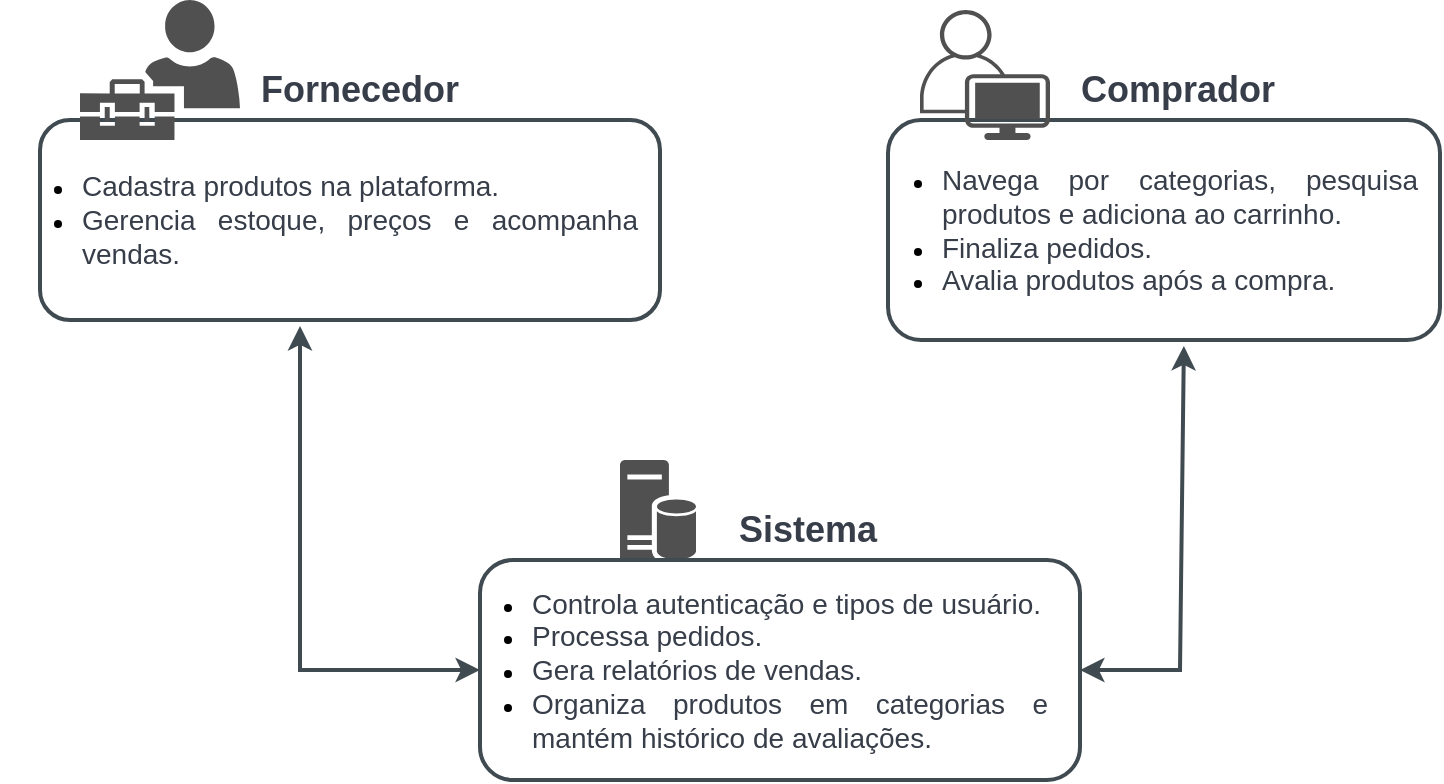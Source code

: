 <mxfile version="28.2.1">
  <diagram name="Página-1" id="FJXhz2REmRVi1RJdbjfh">
    <mxGraphModel dx="1018" dy="655" grid="1" gridSize="10" guides="1" tooltips="1" connect="1" arrows="1" fold="1" page="1" pageScale="1" pageWidth="827" pageHeight="1169" math="0" shadow="0">
      <root>
        <mxCell id="0" />
        <mxCell id="1" parent="0" />
        <mxCell id="NLPkFnS3OjH0PqO73ph8-1" value="" style="rounded=1;whiteSpace=wrap;html=1;strokeColor=#404A51;strokeWidth=2;" vertex="1" parent="1">
          <mxGeometry x="70" y="120" width="310" height="100" as="geometry" />
        </mxCell>
        <mxCell id="NLPkFnS3OjH0PqO73ph8-5" value="&lt;font style=&quot;color: light-dark(rgb(55, 62, 73), rgb(34, 53, 72)); font-size: 18px;&quot;&gt;&lt;b style=&quot;&quot;&gt;Fornecedor&lt;/b&gt;&lt;/font&gt;" style="text;html=1;align=center;verticalAlign=middle;whiteSpace=wrap;rounded=0;" vertex="1" parent="1">
          <mxGeometry x="200" y="90" width="60" height="30" as="geometry" />
        </mxCell>
        <mxCell id="NLPkFnS3OjH0PqO73ph8-7" value="" style="sketch=0;pointerEvents=1;shadow=0;dashed=0;html=1;strokeColor=none;labelPosition=center;verticalLabelPosition=bottom;verticalAlign=top;align=center;fillColor=#505050;shape=mxgraph.mscae.intune.user_management" vertex="1" parent="1">
          <mxGeometry x="90" y="60" width="80" height="70" as="geometry" />
        </mxCell>
        <mxCell id="NLPkFnS3OjH0PqO73ph8-9" value="" style="sketch=0;pointerEvents=1;shadow=0;dashed=0;html=1;strokeColor=none;labelPosition=center;verticalLabelPosition=bottom;verticalAlign=top;align=center;fillColor=#505050;shape=mxgraph.mscae.enterprise.database_server" vertex="1" parent="1">
          <mxGeometry x="360" y="290" width="38" height="50" as="geometry" />
        </mxCell>
        <mxCell id="NLPkFnS3OjH0PqO73ph8-12" value="&lt;ul&gt;&lt;li style=&quot;text-align: justify;&quot;&gt;&lt;font style=&quot;color: rgb(55, 62, 73); font-size: 14px;&quot;&gt;Cadastra produtos na plataforma.&lt;/font&gt;&lt;/li&gt;&lt;li style=&quot;text-align: justify;&quot;&gt;&lt;font style=&quot;color: rgb(55, 62, 73); font-size: 14px;&quot;&gt;Gerencia estoque, preços e acompanha vendas.&lt;/font&gt;&lt;/li&gt;&lt;/ul&gt;&lt;p&gt;&lt;/p&gt;" style="text;html=1;align=center;verticalAlign=middle;whiteSpace=wrap;rounded=0;" vertex="1" parent="1">
          <mxGeometry x="50" y="140" width="320" height="60" as="geometry" />
        </mxCell>
        <mxCell id="NLPkFnS3OjH0PqO73ph8-14" value="" style="rounded=1;whiteSpace=wrap;html=1;strokeColor=#404A51;strokeWidth=2;" vertex="1" parent="1">
          <mxGeometry x="494" y="120" width="276" height="110" as="geometry" />
        </mxCell>
        <mxCell id="NLPkFnS3OjH0PqO73ph8-6" value="" style="points=[[0.35,0,0],[0.98,0.51,0],[1,0.71,0],[0.67,1,0],[0,0.795,0],[0,0.65,0]];verticalLabelPosition=bottom;sketch=0;html=1;verticalAlign=top;aspect=fixed;align=center;pointerEvents=1;shape=mxgraph.cisco19.user;fillColor=#505050;strokeColor=none;" vertex="1" parent="1">
          <mxGeometry x="510" y="65" width="65" height="65" as="geometry" />
        </mxCell>
        <mxCell id="NLPkFnS3OjH0PqO73ph8-15" value="&lt;font style=&quot;color: light-dark(rgb(55, 62, 73), rgb(34, 53, 72)); font-size: 18px;&quot;&gt;&lt;b style=&quot;&quot;&gt;Comprador&lt;/b&gt;&lt;/font&gt;" style="text;html=1;align=center;verticalAlign=middle;whiteSpace=wrap;rounded=0;" vertex="1" parent="1">
          <mxGeometry x="609" y="90" width="60" height="30" as="geometry" />
        </mxCell>
        <mxCell id="NLPkFnS3OjH0PqO73ph8-16" value="&lt;ul&gt;&lt;li style=&quot;text-align: justify;&quot;&gt;&lt;font style=&quot;color: rgb(55, 62, 73); font-size: 14px;&quot;&gt;Navega por categorias, pesquisa produtos e adiciona ao carrinho.&lt;/font&gt;&lt;/li&gt;&lt;li style=&quot;text-align: justify;&quot;&gt;&lt;font style=&quot;color: rgb(55, 62, 73); font-size: 14px;&quot;&gt;Finaliza pedidos.&lt;/font&gt;&lt;/li&gt;&lt;li style=&quot;text-align: justify;&quot;&gt;&lt;font style=&quot;color: rgb(55, 62, 73); font-size: 14px;&quot;&gt;Avalia produtos após a compra.&lt;/font&gt;&lt;/li&gt;&lt;/ul&gt;&lt;p&gt;&lt;/p&gt;" style="text;html=1;align=center;verticalAlign=middle;whiteSpace=wrap;rounded=0;" vertex="1" parent="1">
          <mxGeometry x="480" y="145" width="280" height="60" as="geometry" />
        </mxCell>
        <mxCell id="NLPkFnS3OjH0PqO73ph8-17" value="" style="rounded=1;whiteSpace=wrap;html=1;strokeColor=#404A51;strokeWidth=2;" vertex="1" parent="1">
          <mxGeometry x="290" y="340" width="300" height="110" as="geometry" />
        </mxCell>
        <mxCell id="NLPkFnS3OjH0PqO73ph8-19" value="&lt;font style=&quot;color: light-dark(rgb(55, 62, 73), rgb(34, 53, 72)); font-size: 18px;&quot;&gt;&lt;b style=&quot;&quot;&gt;Sistema&lt;/b&gt;&lt;/font&gt;" style="text;html=1;align=center;verticalAlign=middle;whiteSpace=wrap;rounded=0;" vertex="1" parent="1">
          <mxGeometry x="424" y="310" width="60" height="30" as="geometry" />
        </mxCell>
        <mxCell id="NLPkFnS3OjH0PqO73ph8-20" value="&lt;ul&gt;&lt;li style=&quot;text-align: justify;&quot;&gt;&lt;font style=&quot;font-size: 14px;&quot; color=&quot;#373e49&quot;&gt;Controla autenticação e tipos de usuário.&lt;/font&gt;&lt;/li&gt;&lt;li style=&quot;text-align: justify;&quot;&gt;&lt;font style=&quot;font-size: 14px;&quot; color=&quot;#373e49&quot;&gt;Processa pedidos.&lt;/font&gt;&lt;/li&gt;&lt;li style=&quot;text-align: justify;&quot;&gt;&lt;font style=&quot;font-size: 14px;&quot; color=&quot;#373e49&quot;&gt;Gera relatórios de vendas.&lt;/font&gt;&lt;/li&gt;&lt;li style=&quot;text-align: justify;&quot;&gt;&lt;font style=&quot;font-size: 14px;&quot; color=&quot;#373e49&quot;&gt;Organiza produtos em categorias e mantém histórico de avaliações.&lt;/font&gt;&lt;/li&gt;&lt;/ul&gt;&lt;p&gt;&lt;/p&gt;" style="text;html=1;align=center;verticalAlign=middle;whiteSpace=wrap;rounded=0;" vertex="1" parent="1">
          <mxGeometry x="275" y="367.5" width="300" height="55" as="geometry" />
        </mxCell>
        <mxCell id="NLPkFnS3OjH0PqO73ph8-22" value="" style="endArrow=classic;startArrow=classic;html=1;rounded=0;exitX=1;exitY=0.5;exitDx=0;exitDy=0;entryX=0.536;entryY=1.027;entryDx=0;entryDy=0;entryPerimeter=0;strokeWidth=2;strokeColor=#404A51;" edge="1" parent="1" source="NLPkFnS3OjH0PqO73ph8-17" target="NLPkFnS3OjH0PqO73ph8-14">
          <mxGeometry width="50" height="50" relative="1" as="geometry">
            <mxPoint x="390" y="340" as="sourcePoint" />
            <mxPoint x="650" y="240" as="targetPoint" />
            <Array as="points">
              <mxPoint x="640" y="395" />
            </Array>
          </mxGeometry>
        </mxCell>
        <mxCell id="NLPkFnS3OjH0PqO73ph8-24" value="" style="endArrow=classic;startArrow=classic;html=1;rounded=0;exitX=0;exitY=0.5;exitDx=0;exitDy=0;strokeWidth=2;strokeColor=#404A51;" edge="1" parent="1" source="NLPkFnS3OjH0PqO73ph8-17">
          <mxGeometry width="50" height="50" relative="1" as="geometry">
            <mxPoint x="390" y="340" as="sourcePoint" />
            <mxPoint x="200" y="223" as="targetPoint" />
            <Array as="points">
              <mxPoint x="200" y="395" />
            </Array>
          </mxGeometry>
        </mxCell>
      </root>
    </mxGraphModel>
  </diagram>
</mxfile>
